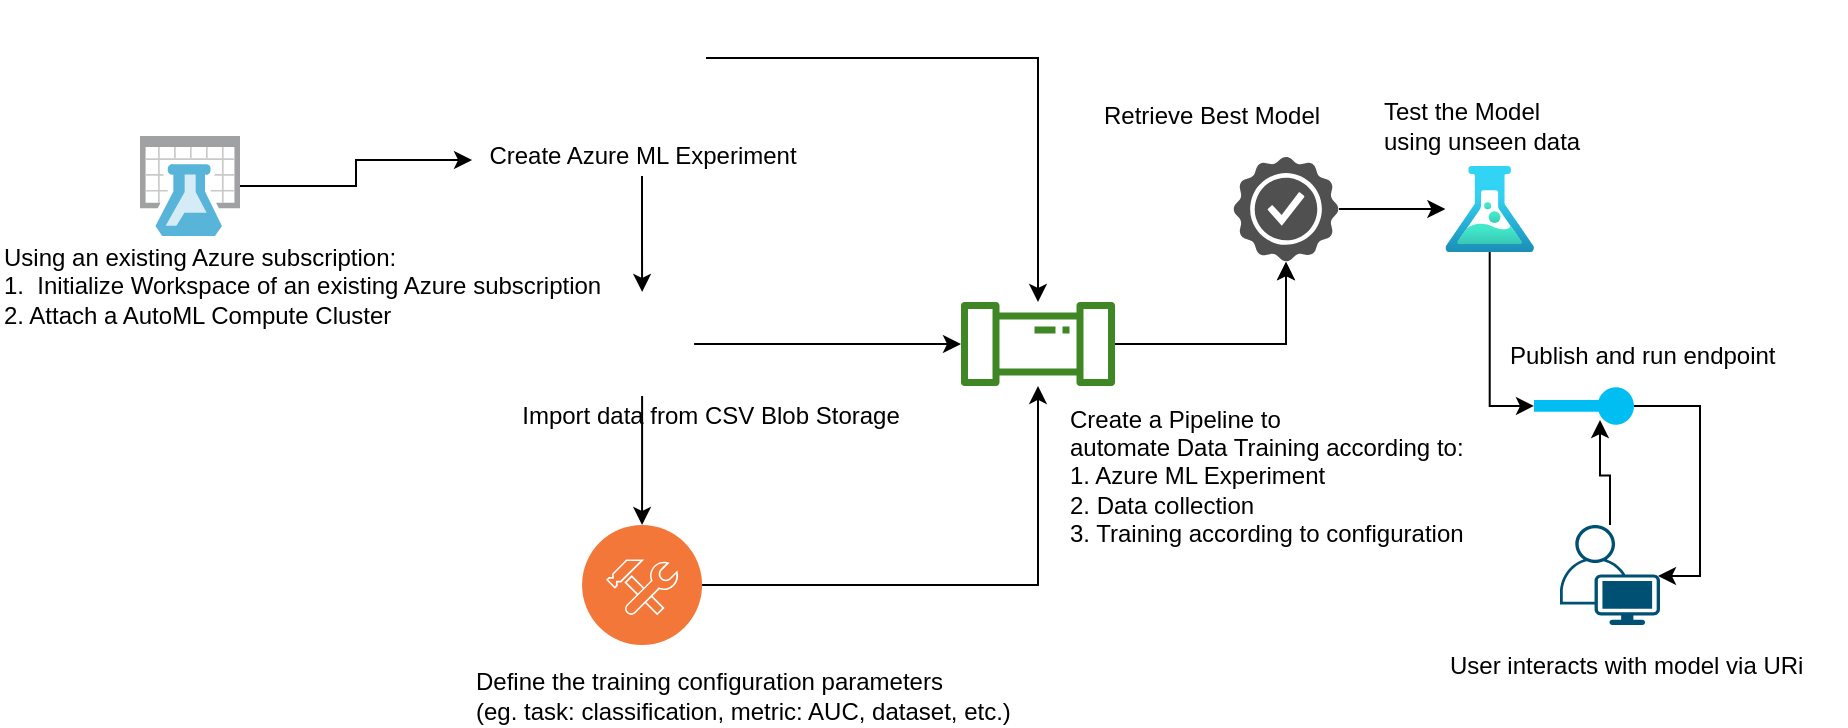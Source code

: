 <mxfile version="17.4.2" type="device"><diagram id="G4tJOp4E9qwQCqr6BqxE" name="Page-1"><mxGraphModel dx="2249" dy="780" grid="1" gridSize="10" guides="1" tooltips="1" connect="1" arrows="1" fold="1" page="1" pageScale="1" pageWidth="827" pageHeight="1169" math="0" shadow="0"><root><mxCell id="0"/><mxCell id="1" parent="0"/><mxCell id="au_zFT4faAZDESGqIPiz-24" style="edgeStyle=orthogonalEdgeStyle;rounded=0;orthogonalLoop=1;jettySize=auto;html=1;" edge="1" parent="1" source="au_zFT4faAZDESGqIPiz-4" target="au_zFT4faAZDESGqIPiz-18"><mxGeometry relative="1" as="geometry"/></mxCell><mxCell id="au_zFT4faAZDESGqIPiz-28" style="edgeStyle=orthogonalEdgeStyle;rounded=0;orthogonalLoop=1;jettySize=auto;html=1;" edge="1" parent="1" source="au_zFT4faAZDESGqIPiz-4" target="au_zFT4faAZDESGqIPiz-15"><mxGeometry relative="1" as="geometry"/></mxCell><mxCell id="au_zFT4faAZDESGqIPiz-4" value="" style="shape=image;html=1;verticalAlign=top;verticalLabelPosition=bottom;labelBackgroundColor=#ffffff;imageAspect=0;aspect=fixed;image=https://cdn0.iconfinder.com/data/icons/phosphor-light-vol-2/256/file-csv-light-128.png" vertex="1" parent="1"><mxGeometry x="85" y="437.95" width="52.05" height="52.05" as="geometry"/></mxCell><mxCell id="au_zFT4faAZDESGqIPiz-5" value="Import data from CSV Blob Storage" style="text;html=1;align=center;verticalAlign=middle;resizable=0;points=[];autosize=1;strokeColor=none;fillColor=none;" vertex="1" parent="1"><mxGeometry x="40" y="490" width="210" height="20" as="geometry"/></mxCell><mxCell id="au_zFT4faAZDESGqIPiz-23" style="edgeStyle=orthogonalEdgeStyle;rounded=0;orthogonalLoop=1;jettySize=auto;html=1;" edge="1" parent="1" source="au_zFT4faAZDESGqIPiz-6" target="au_zFT4faAZDESGqIPiz-18"><mxGeometry relative="1" as="geometry"/></mxCell><mxCell id="au_zFT4faAZDESGqIPiz-6" value="" style="shape=image;html=1;verticalAlign=top;verticalLabelPosition=bottom;labelBackgroundColor=#ffffff;imageAspect=0;aspect=fixed;image=https://cdn3.iconfinder.com/data/icons/school-172/512/chemistry_experiment_flask_lab_laboratory_science-128.png" vertex="1" parent="1"><mxGeometry x="85" y="292" width="58" height="58" as="geometry"/></mxCell><mxCell id="au_zFT4faAZDESGqIPiz-26" style="edgeStyle=orthogonalEdgeStyle;rounded=0;orthogonalLoop=1;jettySize=auto;html=1;" edge="1" parent="1" source="au_zFT4faAZDESGqIPiz-7" target="au_zFT4faAZDESGqIPiz-4"><mxGeometry relative="1" as="geometry"/></mxCell><mxCell id="au_zFT4faAZDESGqIPiz-7" value="&lt;div&gt;Create Azure ML Experiment &lt;br&gt;&lt;/div&gt;" style="text;html=1;align=center;verticalAlign=middle;resizable=0;points=[];autosize=1;strokeColor=none;fillColor=none;" vertex="1" parent="1"><mxGeometry x="26.03" y="360" width="170" height="20" as="geometry"/></mxCell><mxCell id="au_zFT4faAZDESGqIPiz-11" value="&lt;div align=&quot;left&quot;&gt;Using an existing Azure subscription:&lt;/div&gt;&lt;div align=&quot;left&quot;&gt;1.&amp;nbsp; Initialize Workspace of an existing Azure subscription&lt;/div&gt;&lt;div align=&quot;left&quot;&gt;2. Attach a AutoML Compute Cluster &lt;br&gt;&lt;/div&gt;" style="text;html=1;align=left;verticalAlign=middle;resizable=0;points=[];autosize=1;strokeColor=none;fillColor=none;" vertex="1" parent="1"><mxGeometry x="-210.0" y="410" width="320" height="50" as="geometry"/></mxCell><mxCell id="au_zFT4faAZDESGqIPiz-22" style="edgeStyle=orthogonalEdgeStyle;rounded=0;orthogonalLoop=1;jettySize=auto;html=1;entryX=0;entryY=0.6;entryDx=0;entryDy=0;entryPerimeter=0;" edge="1" parent="1" source="au_zFT4faAZDESGqIPiz-13" target="au_zFT4faAZDESGqIPiz-7"><mxGeometry relative="1" as="geometry"/></mxCell><mxCell id="au_zFT4faAZDESGqIPiz-13" value="" style="sketch=0;aspect=fixed;html=1;points=[];align=center;image;fontSize=12;image=img/lib/mscae/Machine_Learning_Studio_Workspaces.svg;" vertex="1" parent="1"><mxGeometry x="-140" y="360" width="50" height="50" as="geometry"/></mxCell><mxCell id="au_zFT4faAZDESGqIPiz-25" style="edgeStyle=orthogonalEdgeStyle;rounded=0;orthogonalLoop=1;jettySize=auto;html=1;" edge="1" parent="1" source="au_zFT4faAZDESGqIPiz-15" target="au_zFT4faAZDESGqIPiz-18"><mxGeometry relative="1" as="geometry"/></mxCell><mxCell id="au_zFT4faAZDESGqIPiz-15" value="" style="aspect=fixed;perimeter=ellipsePerimeter;html=1;align=center;shadow=0;dashed=0;fontColor=#4277BB;labelBackgroundColor=#ffffff;fontSize=12;spacingTop=3;image;image=img/lib/ibm/devops/configuration_management.svg;" vertex="1" parent="1"><mxGeometry x="81.03" y="554.5" width="60" height="60" as="geometry"/></mxCell><mxCell id="au_zFT4faAZDESGqIPiz-16" value="&lt;div align=&quot;left&quot;&gt;Define the training configuration parameters&lt;/div&gt;&lt;div align=&quot;left&quot;&gt; (eg. task: classification, metric: AUC, dataset, etc.)&lt;/div&gt;" style="text;html=1;align=left;verticalAlign=middle;resizable=0;points=[];autosize=1;strokeColor=none;fillColor=none;" vertex="1" parent="1"><mxGeometry x="26.03" y="625" width="290" height="30" as="geometry"/></mxCell><mxCell id="au_zFT4faAZDESGqIPiz-30" style="edgeStyle=orthogonalEdgeStyle;rounded=0;orthogonalLoop=1;jettySize=auto;html=1;" edge="1" parent="1" source="au_zFT4faAZDESGqIPiz-18" target="au_zFT4faAZDESGqIPiz-29"><mxGeometry relative="1" as="geometry"/></mxCell><mxCell id="au_zFT4faAZDESGqIPiz-31" style="edgeStyle=orthogonalEdgeStyle;rounded=0;orthogonalLoop=1;jettySize=auto;html=1;" edge="1" parent="1" source="au_zFT4faAZDESGqIPiz-18" target="au_zFT4faAZDESGqIPiz-29"><mxGeometry relative="1" as="geometry"/></mxCell><mxCell id="au_zFT4faAZDESGqIPiz-18" value="" style="sketch=0;outlineConnect=0;fontColor=#232F3E;gradientColor=none;fillColor=#3F8624;strokeColor=none;dashed=0;verticalLabelPosition=bottom;verticalAlign=top;align=center;html=1;fontSize=12;fontStyle=0;aspect=fixed;pointerEvents=1;shape=mxgraph.aws4.iot_analytics_pipeline;" vertex="1" parent="1"><mxGeometry x="270" y="442.98" width="78" height="42" as="geometry"/></mxCell><mxCell id="au_zFT4faAZDESGqIPiz-19" value="&lt;div align=&quot;left&quot;&gt;Create a Pipeline to&lt;/div&gt;&lt;div align=&quot;left&quot;&gt;automate Data Training according to:&lt;/div&gt;&lt;div align=&quot;left&quot;&gt;1. Azure ML Experiment&lt;/div&gt;&lt;div align=&quot;left&quot;&gt;2. Data collection&lt;br&gt;&lt;/div&gt;&lt;div align=&quot;left&quot;&gt;3. Training according to configuration&lt;br&gt;&lt;/div&gt;" style="text;html=1;align=left;verticalAlign=middle;resizable=0;points=[];autosize=1;strokeColor=none;fillColor=none;" vertex="1" parent="1"><mxGeometry x="323" y="490" width="220" height="80" as="geometry"/></mxCell><mxCell id="au_zFT4faAZDESGqIPiz-35" style="edgeStyle=orthogonalEdgeStyle;rounded=0;orthogonalLoop=1;jettySize=auto;html=1;" edge="1" parent="1" source="au_zFT4faAZDESGqIPiz-29" target="au_zFT4faAZDESGqIPiz-33"><mxGeometry relative="1" as="geometry"/></mxCell><mxCell id="au_zFT4faAZDESGqIPiz-29" value="" style="sketch=0;pointerEvents=1;shadow=0;dashed=0;html=1;strokeColor=none;fillColor=#505050;labelPosition=center;verticalLabelPosition=bottom;verticalAlign=top;outlineConnect=0;align=center;shape=mxgraph.office.concepts.best_practices;" vertex="1" parent="1"><mxGeometry x="406.5" y="370" width="53" height="53" as="geometry"/></mxCell><mxCell id="au_zFT4faAZDESGqIPiz-32" value="&lt;div&gt;Retrieve Best Model&lt;/div&gt;" style="text;html=1;align=left;verticalAlign=middle;resizable=0;points=[];autosize=1;strokeColor=none;fillColor=none;" vertex="1" parent="1"><mxGeometry x="339.5" y="340" width="120" height="20" as="geometry"/></mxCell><mxCell id="au_zFT4faAZDESGqIPiz-37" style="edgeStyle=orthogonalEdgeStyle;rounded=0;orthogonalLoop=1;jettySize=auto;html=1;entryX=1;entryY=0.5;entryDx=0;entryDy=0;entryPerimeter=0;" edge="1" parent="1" source="au_zFT4faAZDESGqIPiz-33" target="au_zFT4faAZDESGqIPiz-36"><mxGeometry relative="1" as="geometry"/></mxCell><mxCell id="au_zFT4faAZDESGqIPiz-33" value="" style="aspect=fixed;html=1;points=[];align=center;image;fontSize=12;image=img/lib/azure2/general/Load_Test.svg;" vertex="1" parent="1"><mxGeometry x="512.7" y="375" width="44.3" height="43" as="geometry"/></mxCell><mxCell id="au_zFT4faAZDESGqIPiz-34" value="&lt;div&gt;Test the Model &lt;br&gt;&lt;/div&gt;&lt;div&gt;using unseen data&lt;br&gt;&lt;/div&gt;" style="text;html=1;align=left;verticalAlign=middle;resizable=0;points=[];autosize=1;strokeColor=none;fillColor=none;" vertex="1" parent="1"><mxGeometry x="480" y="340.0" width="120" height="30" as="geometry"/></mxCell><mxCell id="au_zFT4faAZDESGqIPiz-43" style="edgeStyle=orthogonalEdgeStyle;rounded=0;orthogonalLoop=1;jettySize=auto;html=1;exitX=0;exitY=0.5;exitDx=0;exitDy=0;exitPerimeter=0;entryX=0.98;entryY=0.51;entryDx=0;entryDy=0;entryPerimeter=0;" edge="1" parent="1" source="au_zFT4faAZDESGqIPiz-36" target="au_zFT4faAZDESGqIPiz-41"><mxGeometry relative="1" as="geometry"/></mxCell><mxCell id="au_zFT4faAZDESGqIPiz-36" value="" style="verticalLabelPosition=bottom;html=1;verticalAlign=top;align=center;strokeColor=none;fillColor=#00BEF2;shape=mxgraph.azure.service_endpoint;rotation=-180;" vertex="1" parent="1"><mxGeometry x="557" y="484.98" width="50" height="20" as="geometry"/></mxCell><mxCell id="au_zFT4faAZDESGqIPiz-40" value="Publish and run endpoint" style="text;html=1;align=left;verticalAlign=middle;resizable=0;points=[];autosize=1;strokeColor=none;fillColor=none;" vertex="1" parent="1"><mxGeometry x="543" y="460" width="150" height="20" as="geometry"/></mxCell><mxCell id="au_zFT4faAZDESGqIPiz-42" style="edgeStyle=orthogonalEdgeStyle;rounded=0;orthogonalLoop=1;jettySize=auto;html=1;entryX=0.34;entryY=0.149;entryDx=0;entryDy=0;entryPerimeter=0;" edge="1" parent="1" source="au_zFT4faAZDESGqIPiz-41" target="au_zFT4faAZDESGqIPiz-36"><mxGeometry relative="1" as="geometry"/></mxCell><mxCell id="au_zFT4faAZDESGqIPiz-41" value="" style="points=[[0.35,0,0],[0.98,0.51,0],[1,0.71,0],[0.67,1,0],[0,0.795,0],[0,0.65,0]];verticalLabelPosition=bottom;sketch=0;html=1;verticalAlign=top;aspect=fixed;align=center;pointerEvents=1;shape=mxgraph.cisco19.user;fillColor=#005073;strokeColor=none;" vertex="1" parent="1"><mxGeometry x="570" y="554.5" width="50" height="50" as="geometry"/></mxCell><mxCell id="au_zFT4faAZDESGqIPiz-44" value="User interacts with model via URi" style="text;html=1;align=left;verticalAlign=middle;resizable=0;points=[];autosize=1;strokeColor=none;fillColor=none;" vertex="1" parent="1"><mxGeometry x="512.7" y="614.5" width="200" height="20" as="geometry"/></mxCell></root></mxGraphModel></diagram></mxfile>